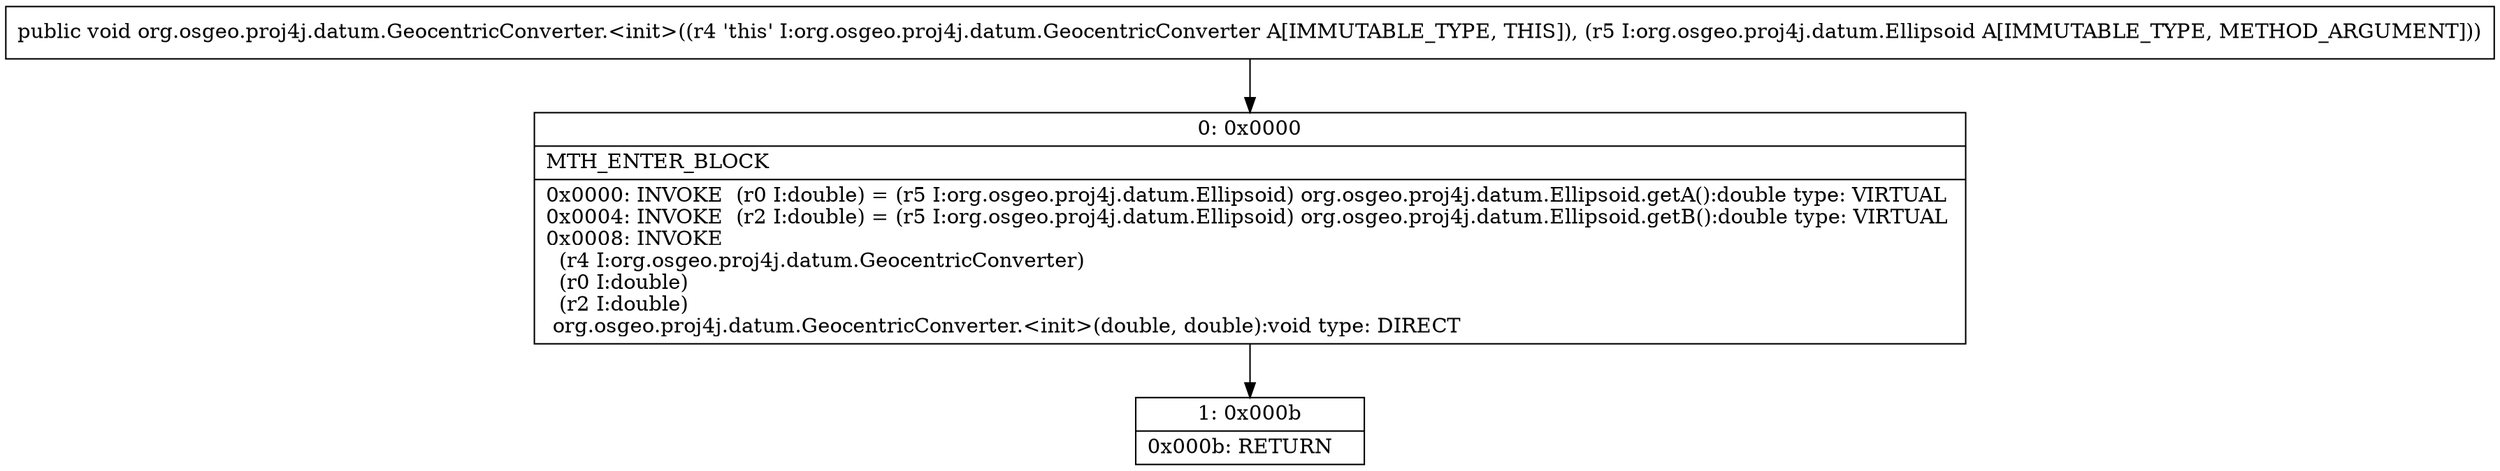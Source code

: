 digraph "CFG fororg.osgeo.proj4j.datum.GeocentricConverter.\<init\>(Lorg\/osgeo\/proj4j\/datum\/Ellipsoid;)V" {
Node_0 [shape=record,label="{0\:\ 0x0000|MTH_ENTER_BLOCK\l|0x0000: INVOKE  (r0 I:double) = (r5 I:org.osgeo.proj4j.datum.Ellipsoid) org.osgeo.proj4j.datum.Ellipsoid.getA():double type: VIRTUAL \l0x0004: INVOKE  (r2 I:double) = (r5 I:org.osgeo.proj4j.datum.Ellipsoid) org.osgeo.proj4j.datum.Ellipsoid.getB():double type: VIRTUAL \l0x0008: INVOKE  \l  (r4 I:org.osgeo.proj4j.datum.GeocentricConverter)\l  (r0 I:double)\l  (r2 I:double)\l org.osgeo.proj4j.datum.GeocentricConverter.\<init\>(double, double):void type: DIRECT \l}"];
Node_1 [shape=record,label="{1\:\ 0x000b|0x000b: RETURN   \l}"];
MethodNode[shape=record,label="{public void org.osgeo.proj4j.datum.GeocentricConverter.\<init\>((r4 'this' I:org.osgeo.proj4j.datum.GeocentricConverter A[IMMUTABLE_TYPE, THIS]), (r5 I:org.osgeo.proj4j.datum.Ellipsoid A[IMMUTABLE_TYPE, METHOD_ARGUMENT])) }"];
MethodNode -> Node_0;
Node_0 -> Node_1;
}


